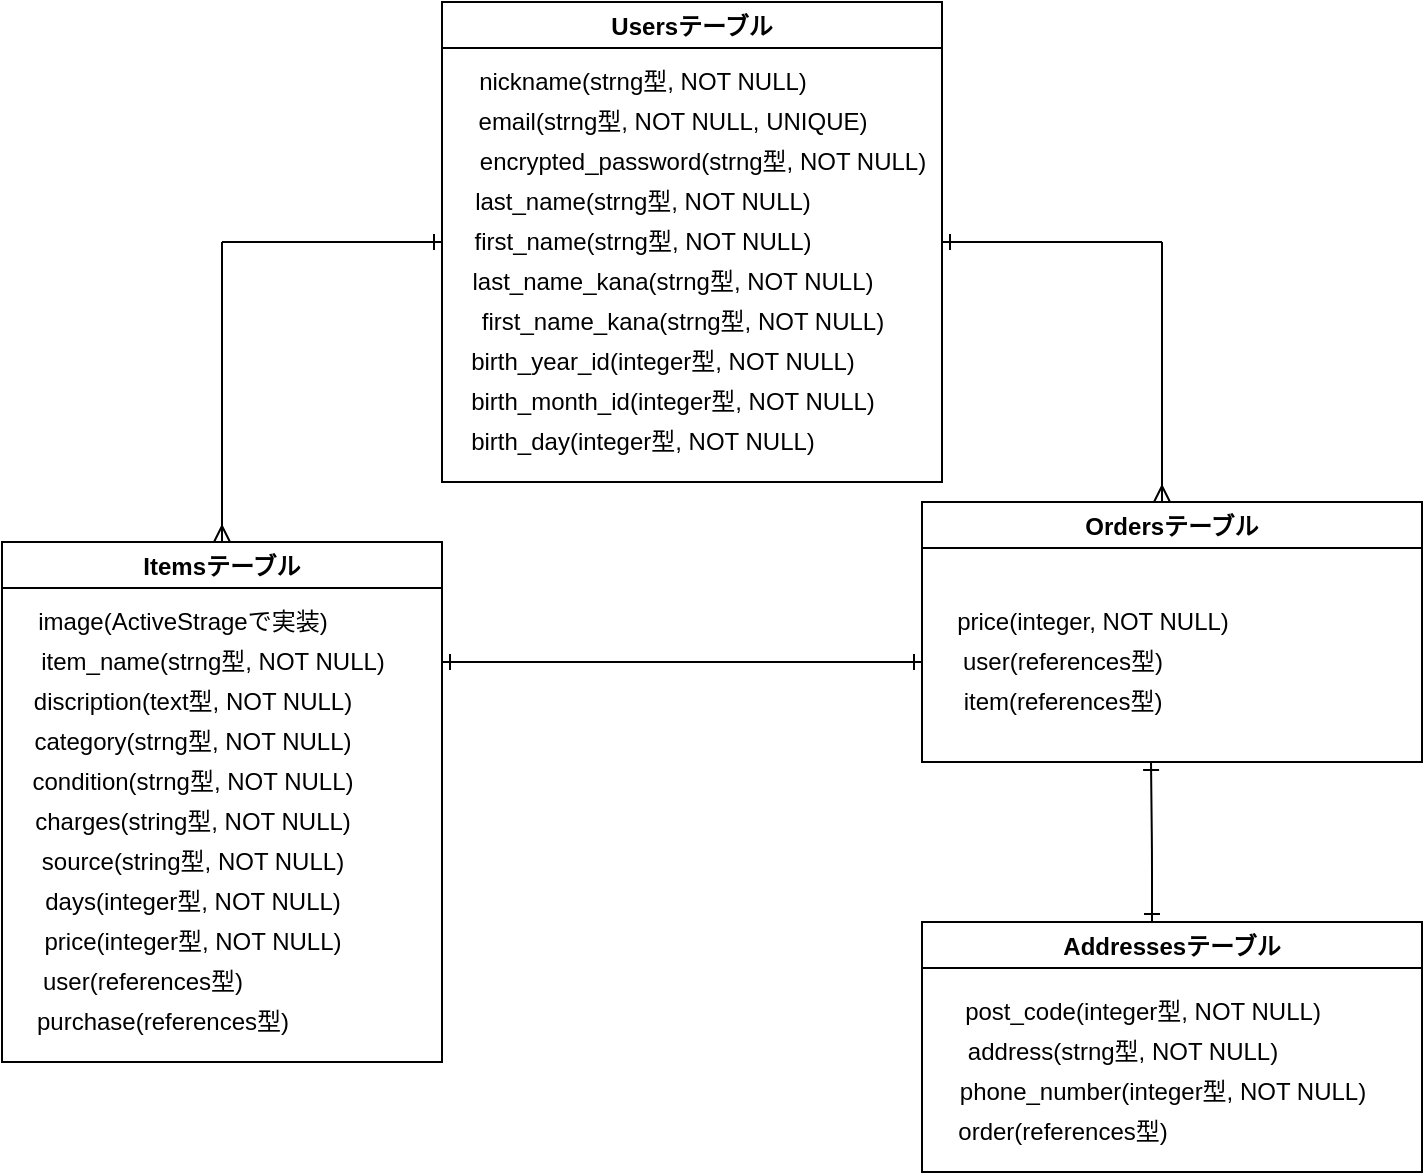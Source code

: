 <mxfile>
    <diagram id="UtsbdVYM3buj4zv3ttZR" name="ページ1">
        <mxGraphModel dx="725" dy="680" grid="1" gridSize="10" guides="1" tooltips="1" connect="1" arrows="1" fold="1" page="1" pageScale="1" pageWidth="827" pageHeight="1169" math="0" shadow="0">
            <root>
                <mxCell id="0"/>
                <mxCell id="1" parent="0"/>
                <mxCell id="63" style="edgeStyle=orthogonalEdgeStyle;rounded=1;sketch=0;orthogonalLoop=1;jettySize=auto;html=1;exitX=0;exitY=0.5;exitDx=0;exitDy=0;startArrow=ERone;startFill=0;endArrow=none;endFill=0;" parent="1" source="4" edge="1">
                    <mxGeometry relative="1" as="geometry">
                        <mxPoint x="130" y="130" as="targetPoint"/>
                    </mxGeometry>
                </mxCell>
                <mxCell id="66" style="edgeStyle=orthogonalEdgeStyle;rounded=1;sketch=0;orthogonalLoop=1;jettySize=auto;html=1;exitX=1;exitY=0.5;exitDx=0;exitDy=0;startArrow=ERone;startFill=0;endArrow=none;endFill=0;" parent="1" source="4" edge="1">
                    <mxGeometry relative="1" as="geometry">
                        <mxPoint x="600" y="130" as="targetPoint"/>
                    </mxGeometry>
                </mxCell>
                <mxCell id="4" value="Usersテーブル" style="swimlane;rounded=0;sketch=0;" parent="1" vertex="1">
                    <mxGeometry x="240" y="10" width="250" height="240" as="geometry"/>
                </mxCell>
                <mxCell id="8" value="encrypted_password(strng型, NOT NULL)" style="text;html=1;align=center;verticalAlign=middle;resizable=0;points=[];autosize=1;strokeColor=none;" parent="4" vertex="1">
                    <mxGeometry x="10" y="70" width="240" height="20" as="geometry"/>
                </mxCell>
                <mxCell id="9" value="last_name(strng型, NOT NULL)" style="text;html=1;align=center;verticalAlign=middle;resizable=0;points=[];autosize=1;strokeColor=none;" parent="4" vertex="1">
                    <mxGeometry x="10" y="90" width="180" height="20" as="geometry"/>
                </mxCell>
                <mxCell id="6" value="nickname(strng型, NOT NULL)" style="text;html=1;align=center;verticalAlign=middle;resizable=0;points=[];autosize=1;strokeColor=none;" parent="4" vertex="1">
                    <mxGeometry x="10" y="30" width="180" height="20" as="geometry"/>
                </mxCell>
                <mxCell id="7" value="email(strng型, NOT NULL, UNIQUE)" style="text;html=1;align=center;verticalAlign=middle;resizable=0;points=[];autosize=1;strokeColor=none;" parent="4" vertex="1">
                    <mxGeometry x="10" y="50" width="210" height="20" as="geometry"/>
                </mxCell>
                <mxCell id="11" value="last_name_kana(strng型, NOT NULL)" style="text;html=1;align=center;verticalAlign=middle;resizable=0;points=[];autosize=1;strokeColor=none;" parent="4" vertex="1">
                    <mxGeometry x="5" y="130" width="220" height="20" as="geometry"/>
                </mxCell>
                <mxCell id="16" value="birth_day(integer型, NOT NULL)" style="text;html=1;align=center;verticalAlign=middle;resizable=0;points=[];autosize=1;strokeColor=none;" parent="4" vertex="1">
                    <mxGeometry x="5" y="210" width="190" height="20" as="geometry"/>
                </mxCell>
                <mxCell id="80" value="birth_year_id(integer型, NOT NULL)" style="text;html=1;align=center;verticalAlign=middle;resizable=0;points=[];autosize=1;strokeColor=none;" vertex="1" parent="4">
                    <mxGeometry x="5" y="170" width="210" height="20" as="geometry"/>
                </mxCell>
                <mxCell id="79" value="birth_month_id(integer型, NOT NULL)" style="text;html=1;align=center;verticalAlign=middle;resizable=0;points=[];autosize=1;strokeColor=none;" vertex="1" parent="4">
                    <mxGeometry x="5" y="190" width="220" height="20" as="geometry"/>
                </mxCell>
                <mxCell id="61" style="edgeStyle=orthogonalEdgeStyle;rounded=1;sketch=0;orthogonalLoop=1;jettySize=auto;html=1;startArrow=ERone;startFill=0;endArrow=ERone;endFill=0;" parent="1" edge="1">
                    <mxGeometry relative="1" as="geometry">
                        <mxPoint x="480" y="340" as="targetPoint"/>
                        <mxPoint x="240" y="340" as="sourcePoint"/>
                    </mxGeometry>
                </mxCell>
                <mxCell id="62" style="edgeStyle=orthogonalEdgeStyle;rounded=1;sketch=0;orthogonalLoop=1;jettySize=auto;html=1;exitX=0.5;exitY=0;exitDx=0;exitDy=0;startArrow=ERmany;startFill=0;endArrow=none;endFill=0;" parent="1" source="17" edge="1">
                    <mxGeometry relative="1" as="geometry">
                        <mxPoint x="130" y="130" as="targetPoint"/>
                    </mxGeometry>
                </mxCell>
                <mxCell id="17" value="Itemsテーブル" style="swimlane;rounded=0;sketch=0;fillColor=none;" parent="1" vertex="1">
                    <mxGeometry x="20" y="280" width="220" height="260" as="geometry"/>
                </mxCell>
                <mxCell id="18" value="discription(text型, NOT NULL)" style="text;html=1;align=center;verticalAlign=middle;resizable=0;points=[];autosize=1;strokeColor=none;" parent="17" vertex="1">
                    <mxGeometry x="10" y="70" width="170" height="20" as="geometry"/>
                </mxCell>
                <mxCell id="20" value="image(ActiveStrageで実装)" style="text;html=1;align=center;verticalAlign=middle;resizable=0;points=[];autosize=1;strokeColor=none;" parent="17" vertex="1">
                    <mxGeometry x="10" y="30" width="160" height="20" as="geometry"/>
                </mxCell>
                <mxCell id="21" value="category(strng型, NOT NULL)" style="text;html=1;align=center;verticalAlign=middle;resizable=0;points=[];autosize=1;strokeColor=none;" parent="17" vertex="1">
                    <mxGeometry x="10" y="90" width="170" height="20" as="geometry"/>
                </mxCell>
                <mxCell id="22" value="item_name(strng型, NOT NULL)" style="text;html=1;align=center;verticalAlign=middle;resizable=0;points=[];autosize=1;strokeColor=none;" parent="17" vertex="1">
                    <mxGeometry x="10" y="50" width="190" height="20" as="geometry"/>
                </mxCell>
                <mxCell id="23" value="condition(strng型, NOT NULL)" style="text;html=1;align=center;verticalAlign=middle;resizable=0;points=[];autosize=1;strokeColor=none;" parent="17" vertex="1">
                    <mxGeometry x="5" y="110" width="180" height="20" as="geometry"/>
                </mxCell>
                <mxCell id="24" value="charges(string型, NOT NULL)" style="text;html=1;align=center;verticalAlign=middle;resizable=0;points=[];autosize=1;strokeColor=none;" parent="17" vertex="1">
                    <mxGeometry x="10" y="130" width="170" height="20" as="geometry"/>
                </mxCell>
                <mxCell id="34" value="days(integer型, NOT NULL)" style="text;html=1;align=center;verticalAlign=middle;resizable=0;points=[];autosize=1;strokeColor=none;" parent="17" vertex="1">
                    <mxGeometry x="15" y="170" width="160" height="20" as="geometry"/>
                </mxCell>
                <mxCell id="35" value="price(integer型, NOT NULL)" style="text;html=1;align=center;verticalAlign=middle;resizable=0;points=[];autosize=1;strokeColor=none;" parent="17" vertex="1">
                    <mxGeometry x="15" y="190" width="160" height="20" as="geometry"/>
                </mxCell>
                <mxCell id="48" value="purchase(references型)" style="text;html=1;align=center;verticalAlign=middle;resizable=0;points=[];autosize=1;strokeColor=none;" parent="17" vertex="1">
                    <mxGeometry x="10" y="230" width="140" height="20" as="geometry"/>
                </mxCell>
                <mxCell id="65" style="edgeStyle=orthogonalEdgeStyle;rounded=1;sketch=0;orthogonalLoop=1;jettySize=auto;html=1;startArrow=ERmany;startFill=0;endArrow=none;endFill=0;" parent="1" edge="1">
                    <mxGeometry relative="1" as="geometry">
                        <mxPoint x="600" y="130" as="targetPoint"/>
                        <Array as="points">
                            <mxPoint x="600" y="190"/>
                            <mxPoint x="600" y="190"/>
                        </Array>
                        <mxPoint x="600" y="260" as="sourcePoint"/>
                    </mxGeometry>
                </mxCell>
                <mxCell id="25" value="Ordersテーブル" style="swimlane;rounded=0;sketch=0;" parent="1" vertex="1">
                    <mxGeometry x="480" y="260" width="250" height="130" as="geometry"/>
                </mxCell>
                <mxCell id="49" value="user(references型)" style="text;html=1;align=center;verticalAlign=middle;resizable=0;points=[];autosize=1;strokeColor=none;" parent="25" vertex="1">
                    <mxGeometry x="10" y="70" width="120" height="20" as="geometry"/>
                </mxCell>
                <mxCell id="59" value="item(references型)" style="text;html=1;align=center;verticalAlign=middle;resizable=0;points=[];autosize=1;" parent="25" vertex="1">
                    <mxGeometry x="15" y="90" width="110" height="20" as="geometry"/>
                </mxCell>
                <mxCell id="76" value="price(integer, NOT NULL)" style="text;html=1;align=center;verticalAlign=middle;resizable=0;points=[];autosize=1;strokeColor=none;" vertex="1" parent="25">
                    <mxGeometry x="10" y="50" width="150" height="20" as="geometry"/>
                </mxCell>
                <mxCell id="33" value="source(string型, NOT NULL)" style="text;html=1;align=center;verticalAlign=middle;resizable=0;points=[];autosize=1;strokeColor=none;" parent="1" vertex="1">
                    <mxGeometry x="30" y="430" width="170" height="20" as="geometry"/>
                </mxCell>
                <mxCell id="47" value="user(references型)" style="text;html=1;align=center;verticalAlign=middle;resizable=0;points=[];autosize=1;strokeColor=none;" parent="1" vertex="1">
                    <mxGeometry x="30" y="490" width="120" height="20" as="geometry"/>
                </mxCell>
                <mxCell id="67" value="Addressesテーブル" style="swimlane;rounded=0;sketch=0;" vertex="1" parent="1">
                    <mxGeometry x="480" y="470" width="250" height="125" as="geometry"/>
                </mxCell>
                <mxCell id="69" value="post_code(integer型, NOT NULL)" style="text;html=1;align=center;verticalAlign=middle;resizable=0;points=[];autosize=1;strokeColor=none;" vertex="1" parent="67">
                    <mxGeometry x="15" y="35" width="190" height="20" as="geometry"/>
                </mxCell>
                <mxCell id="72" value="address(strng型, NOT NULL)" style="text;html=1;align=center;verticalAlign=middle;resizable=0;points=[];autosize=1;strokeColor=none;" vertex="1" parent="67">
                    <mxGeometry x="15" y="55" width="170" height="20" as="geometry"/>
                </mxCell>
                <mxCell id="73" value="order(references型)" style="text;html=1;align=center;verticalAlign=middle;resizable=0;points=[];autosize=1;strokeColor=none;" vertex="1" parent="67">
                    <mxGeometry x="10" y="95" width="120" height="20" as="geometry"/>
                </mxCell>
                <mxCell id="75" value="phone_number(integer型, NOT NULL)" style="text;html=1;align=center;verticalAlign=middle;resizable=0;points=[];autosize=1;strokeColor=none;" vertex="1" parent="67">
                    <mxGeometry x="10" y="75" width="220" height="20" as="geometry"/>
                </mxCell>
                <mxCell id="77" style="edgeStyle=orthogonalEdgeStyle;rounded=1;sketch=0;orthogonalLoop=1;jettySize=auto;html=1;startArrow=ERone;startFill=0;endArrow=ERone;endFill=0;" edge="1" parent="1">
                    <mxGeometry relative="1" as="geometry">
                        <mxPoint x="594.5" y="390" as="targetPoint"/>
                        <Array as="points">
                            <mxPoint x="594.5" y="435"/>
                            <mxPoint x="594.5" y="435"/>
                        </Array>
                        <mxPoint x="595" y="470" as="sourcePoint"/>
                    </mxGeometry>
                </mxCell>
                <mxCell id="81" value="first_name(strng型, NOT NULL)" style="text;html=1;align=center;verticalAlign=middle;resizable=0;points=[];autosize=1;strokeColor=none;" vertex="1" parent="1">
                    <mxGeometry x="250" y="120" width="180" height="20" as="geometry"/>
                </mxCell>
                <mxCell id="82" value="first_name_kana(strng型, NOT NULL)" style="text;html=1;align=center;verticalAlign=middle;resizable=0;points=[];autosize=1;strokeColor=none;" vertex="1" parent="1">
                    <mxGeometry x="250" y="160" width="220" height="20" as="geometry"/>
                </mxCell>
            </root>
        </mxGraphModel>
    </diagram>
</mxfile>